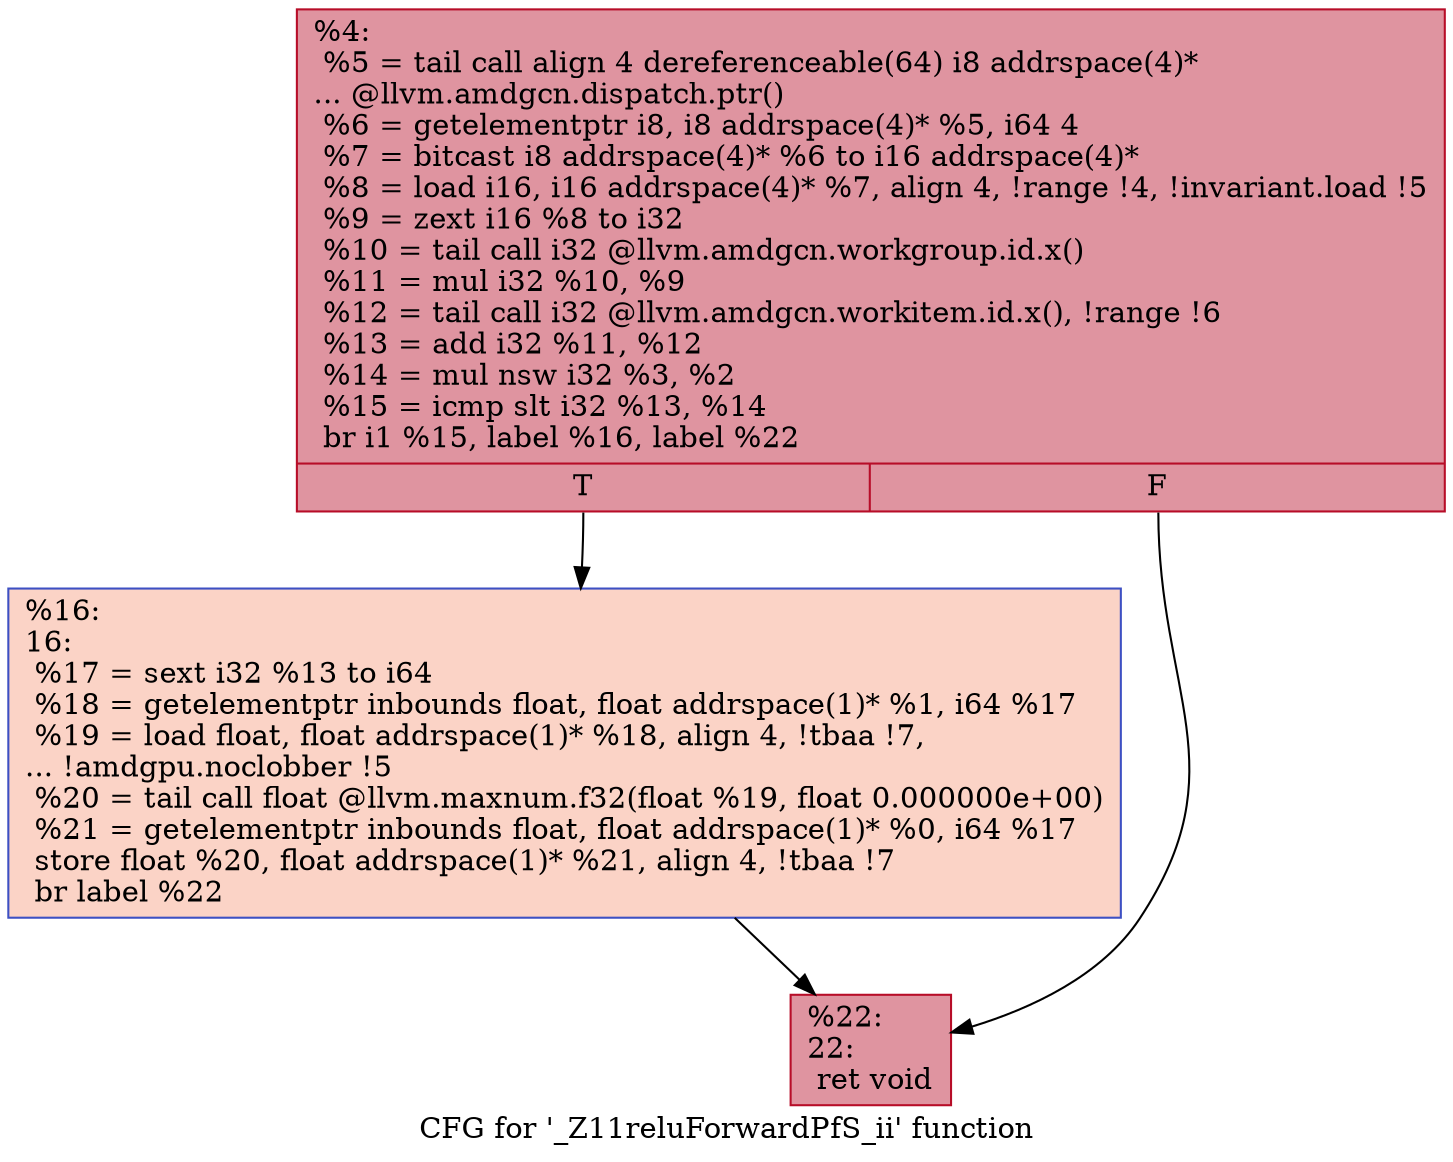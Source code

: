 digraph "CFG for '_Z11reluForwardPfS_ii' function" {
	label="CFG for '_Z11reluForwardPfS_ii' function";

	Node0x627d180 [shape=record,color="#b70d28ff", style=filled, fillcolor="#b70d2870",label="{%4:\l  %5 = tail call align 4 dereferenceable(64) i8 addrspace(4)*\l... @llvm.amdgcn.dispatch.ptr()\l  %6 = getelementptr i8, i8 addrspace(4)* %5, i64 4\l  %7 = bitcast i8 addrspace(4)* %6 to i16 addrspace(4)*\l  %8 = load i16, i16 addrspace(4)* %7, align 4, !range !4, !invariant.load !5\l  %9 = zext i16 %8 to i32\l  %10 = tail call i32 @llvm.amdgcn.workgroup.id.x()\l  %11 = mul i32 %10, %9\l  %12 = tail call i32 @llvm.amdgcn.workitem.id.x(), !range !6\l  %13 = add i32 %11, %12\l  %14 = mul nsw i32 %3, %2\l  %15 = icmp slt i32 %13, %14\l  br i1 %15, label %16, label %22\l|{<s0>T|<s1>F}}"];
	Node0x627d180:s0 -> Node0x627f110;
	Node0x627d180:s1 -> Node0x627f1a0;
	Node0x627f110 [shape=record,color="#3d50c3ff", style=filled, fillcolor="#f59c7d70",label="{%16:\l16:                                               \l  %17 = sext i32 %13 to i64\l  %18 = getelementptr inbounds float, float addrspace(1)* %1, i64 %17\l  %19 = load float, float addrspace(1)* %18, align 4, !tbaa !7,\l... !amdgpu.noclobber !5\l  %20 = tail call float @llvm.maxnum.f32(float %19, float 0.000000e+00)\l  %21 = getelementptr inbounds float, float addrspace(1)* %0, i64 %17\l  store float %20, float addrspace(1)* %21, align 4, !tbaa !7\l  br label %22\l}"];
	Node0x627f110 -> Node0x627f1a0;
	Node0x627f1a0 [shape=record,color="#b70d28ff", style=filled, fillcolor="#b70d2870",label="{%22:\l22:                                               \l  ret void\l}"];
}
